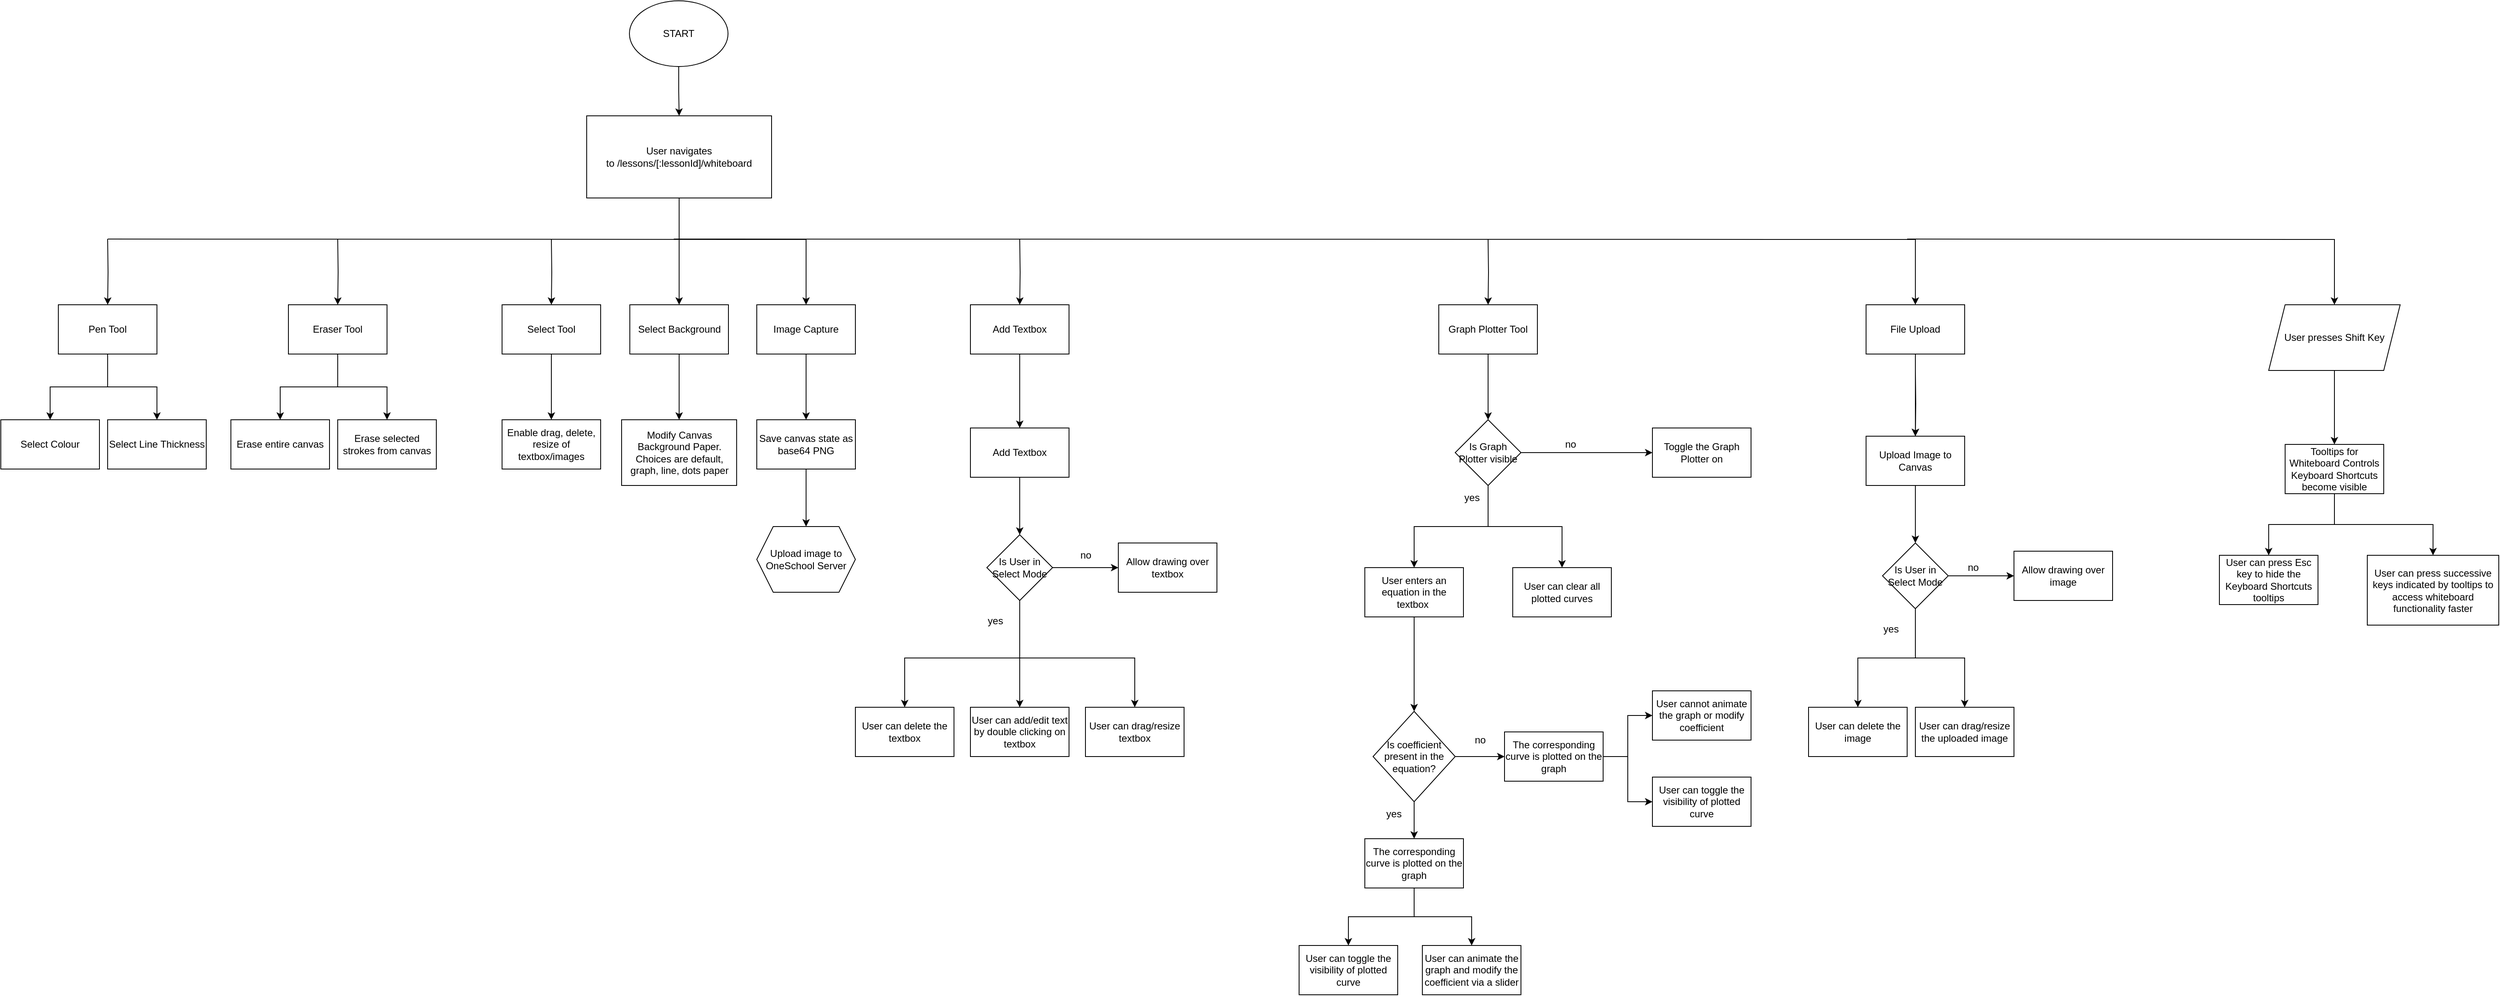 <mxfile version="20.5.3" type="github">
  <diagram id="ocJ2UDWapJ8wmOQib-gG" name="Page-1">
    <mxGraphModel dx="1718" dy="425" grid="1" gridSize="10" guides="1" tooltips="1" connect="1" arrows="1" fold="1" page="1" pageScale="1" pageWidth="850" pageHeight="1100" math="0" shadow="0">
      <root>
        <mxCell id="0" />
        <mxCell id="1" parent="0" />
        <mxCell id="Q4WmJUnaW-gMQN3SoK_--3" value="" style="edgeStyle=orthogonalEdgeStyle;rounded=0;orthogonalLoop=1;jettySize=auto;html=1;" edge="1" parent="1" source="Q4WmJUnaW-gMQN3SoK_--1" target="Q4WmJUnaW-gMQN3SoK_--2">
          <mxGeometry relative="1" as="geometry" />
        </mxCell>
        <mxCell id="Q4WmJUnaW-gMQN3SoK_--1" value="START" style="ellipse;whiteSpace=wrap;html=1;" vertex="1" parent="1">
          <mxGeometry x="365" y="60" width="120" height="80" as="geometry" />
        </mxCell>
        <mxCell id="Q4WmJUnaW-gMQN3SoK_--122" value="" style="edgeStyle=orthogonalEdgeStyle;rounded=0;orthogonalLoop=1;jettySize=auto;html=1;entryX=0.5;entryY=0;entryDx=0;entryDy=0;" edge="1" parent="1" source="Q4WmJUnaW-gMQN3SoK_--2" target="Q4WmJUnaW-gMQN3SoK_--19">
          <mxGeometry relative="1" as="geometry">
            <mxPoint x="425.5" y="380" as="targetPoint" />
          </mxGeometry>
        </mxCell>
        <mxCell id="Q4WmJUnaW-gMQN3SoK_--2" value="User navigates to&amp;nbsp;/lessons/[:lessonId]/whiteboard" style="whiteSpace=wrap;html=1;" vertex="1" parent="1">
          <mxGeometry x="313" y="200" width="225" height="100" as="geometry" />
        </mxCell>
        <mxCell id="Q4WmJUnaW-gMQN3SoK_--25" value="" style="edgeStyle=orthogonalEdgeStyle;rounded=0;orthogonalLoop=1;jettySize=auto;html=1;" edge="1" parent="1" source="Q4WmJUnaW-gMQN3SoK_--16" target="Q4WmJUnaW-gMQN3SoK_--24">
          <mxGeometry relative="1" as="geometry" />
        </mxCell>
        <mxCell id="Q4WmJUnaW-gMQN3SoK_--27" value="" style="edgeStyle=orthogonalEdgeStyle;rounded=0;orthogonalLoop=1;jettySize=auto;html=1;" edge="1" parent="1" source="Q4WmJUnaW-gMQN3SoK_--16" target="Q4WmJUnaW-gMQN3SoK_--26">
          <mxGeometry relative="1" as="geometry" />
        </mxCell>
        <mxCell id="Q4WmJUnaW-gMQN3SoK_--132" value="" style="edgeStyle=orthogonalEdgeStyle;rounded=0;orthogonalLoop=1;jettySize=auto;html=1;" edge="1" parent="1" target="Q4WmJUnaW-gMQN3SoK_--16">
          <mxGeometry relative="1" as="geometry">
            <mxPoint x="-270" y="350" as="sourcePoint" />
          </mxGeometry>
        </mxCell>
        <mxCell id="Q4WmJUnaW-gMQN3SoK_--16" value="Pen Tool" style="rounded=0;whiteSpace=wrap;html=1;" vertex="1" parent="1">
          <mxGeometry x="-330" y="430" width="120" height="60" as="geometry" />
        </mxCell>
        <mxCell id="Q4WmJUnaW-gMQN3SoK_--33" value="" style="edgeStyle=orthogonalEdgeStyle;rounded=0;orthogonalLoop=1;jettySize=auto;html=1;" edge="1" parent="1" source="Q4WmJUnaW-gMQN3SoK_--17" target="Q4WmJUnaW-gMQN3SoK_--32">
          <mxGeometry relative="1" as="geometry" />
        </mxCell>
        <mxCell id="Q4WmJUnaW-gMQN3SoK_--128" value="" style="edgeStyle=orthogonalEdgeStyle;rounded=0;orthogonalLoop=1;jettySize=auto;html=1;" edge="1" parent="1" target="Q4WmJUnaW-gMQN3SoK_--17">
          <mxGeometry relative="1" as="geometry">
            <mxPoint x="270" y="350" as="sourcePoint" />
          </mxGeometry>
        </mxCell>
        <mxCell id="Q4WmJUnaW-gMQN3SoK_--17" value="Select Tool" style="rounded=0;whiteSpace=wrap;html=1;" vertex="1" parent="1">
          <mxGeometry x="210" y="430" width="120" height="60" as="geometry" />
        </mxCell>
        <mxCell id="Q4WmJUnaW-gMQN3SoK_--29" value="" style="edgeStyle=orthogonalEdgeStyle;rounded=0;orthogonalLoop=1;jettySize=auto;html=1;" edge="1" parent="1" source="Q4WmJUnaW-gMQN3SoK_--18" target="Q4WmJUnaW-gMQN3SoK_--28">
          <mxGeometry relative="1" as="geometry" />
        </mxCell>
        <mxCell id="Q4WmJUnaW-gMQN3SoK_--31" value="" style="edgeStyle=orthogonalEdgeStyle;rounded=0;orthogonalLoop=1;jettySize=auto;html=1;" edge="1" parent="1" source="Q4WmJUnaW-gMQN3SoK_--18" target="Q4WmJUnaW-gMQN3SoK_--30">
          <mxGeometry relative="1" as="geometry" />
        </mxCell>
        <mxCell id="Q4WmJUnaW-gMQN3SoK_--130" value="" style="edgeStyle=orthogonalEdgeStyle;rounded=0;orthogonalLoop=1;jettySize=auto;html=1;" edge="1" parent="1" target="Q4WmJUnaW-gMQN3SoK_--18">
          <mxGeometry relative="1" as="geometry">
            <mxPoint x="10" y="350" as="sourcePoint" />
          </mxGeometry>
        </mxCell>
        <mxCell id="Q4WmJUnaW-gMQN3SoK_--18" value="Eraser Tool" style="rounded=0;whiteSpace=wrap;html=1;" vertex="1" parent="1">
          <mxGeometry x="-50" y="430" width="120" height="60" as="geometry" />
        </mxCell>
        <mxCell id="Q4WmJUnaW-gMQN3SoK_--35" value="" style="edgeStyle=orthogonalEdgeStyle;rounded=0;orthogonalLoop=1;jettySize=auto;html=1;" edge="1" parent="1" source="Q4WmJUnaW-gMQN3SoK_--19" target="Q4WmJUnaW-gMQN3SoK_--34">
          <mxGeometry relative="1" as="geometry" />
        </mxCell>
        <mxCell id="Q4WmJUnaW-gMQN3SoK_--19" value="Select Background" style="rounded=0;whiteSpace=wrap;html=1;" vertex="1" parent="1">
          <mxGeometry x="365.5" y="430" width="120" height="60" as="geometry" />
        </mxCell>
        <mxCell id="Q4WmJUnaW-gMQN3SoK_--37" value="" style="edgeStyle=orthogonalEdgeStyle;rounded=0;orthogonalLoop=1;jettySize=auto;html=1;" edge="1" parent="1" source="Q4WmJUnaW-gMQN3SoK_--20" target="Q4WmJUnaW-gMQN3SoK_--36">
          <mxGeometry relative="1" as="geometry" />
        </mxCell>
        <mxCell id="Q4WmJUnaW-gMQN3SoK_--126" value="" style="edgeStyle=orthogonalEdgeStyle;rounded=0;orthogonalLoop=1;jettySize=auto;html=1;" edge="1" parent="1" target="Q4WmJUnaW-gMQN3SoK_--20">
          <mxGeometry relative="1" as="geometry">
            <mxPoint x="-270" y="350" as="sourcePoint" />
          </mxGeometry>
        </mxCell>
        <mxCell id="Q4WmJUnaW-gMQN3SoK_--20" value="Image Capture" style="rounded=0;whiteSpace=wrap;html=1;" vertex="1" parent="1">
          <mxGeometry x="520" y="430" width="120" height="60" as="geometry" />
        </mxCell>
        <mxCell id="Q4WmJUnaW-gMQN3SoK_--39" value="" style="edgeStyle=orthogonalEdgeStyle;rounded=0;orthogonalLoop=1;jettySize=auto;html=1;" edge="1" parent="1" source="Q4WmJUnaW-gMQN3SoK_--21" target="Q4WmJUnaW-gMQN3SoK_--38">
          <mxGeometry relative="1" as="geometry" />
        </mxCell>
        <mxCell id="Q4WmJUnaW-gMQN3SoK_--134" value="" style="edgeStyle=orthogonalEdgeStyle;rounded=0;orthogonalLoop=1;jettySize=auto;html=1;" edge="1" parent="1" target="Q4WmJUnaW-gMQN3SoK_--21">
          <mxGeometry relative="1" as="geometry">
            <mxPoint x="840" y="350" as="sourcePoint" />
          </mxGeometry>
        </mxCell>
        <mxCell id="Q4WmJUnaW-gMQN3SoK_--21" value="Add Textbox" style="rounded=0;whiteSpace=wrap;html=1;" vertex="1" parent="1">
          <mxGeometry x="780" y="430" width="120" height="60" as="geometry" />
        </mxCell>
        <mxCell id="Q4WmJUnaW-gMQN3SoK_--83" value="" style="edgeStyle=orthogonalEdgeStyle;rounded=0;orthogonalLoop=1;jettySize=auto;html=1;" edge="1" parent="1" source="Q4WmJUnaW-gMQN3SoK_--22" target="Q4WmJUnaW-gMQN3SoK_--82">
          <mxGeometry relative="1" as="geometry" />
        </mxCell>
        <mxCell id="Q4WmJUnaW-gMQN3SoK_--136" value="" style="edgeStyle=orthogonalEdgeStyle;rounded=0;orthogonalLoop=1;jettySize=auto;html=1;" edge="1" parent="1" target="Q4WmJUnaW-gMQN3SoK_--22">
          <mxGeometry relative="1" as="geometry">
            <mxPoint x="1410" y="350" as="sourcePoint" />
          </mxGeometry>
        </mxCell>
        <mxCell id="Q4WmJUnaW-gMQN3SoK_--22" value="Graph Plotter Tool" style="rounded=0;whiteSpace=wrap;html=1;" vertex="1" parent="1">
          <mxGeometry x="1350" y="430" width="120" height="60" as="geometry" />
        </mxCell>
        <mxCell id="Q4WmJUnaW-gMQN3SoK_--75" value="" style="edgeStyle=orthogonalEdgeStyle;rounded=0;orthogonalLoop=1;jettySize=auto;html=1;" edge="1" parent="1" source="Q4WmJUnaW-gMQN3SoK_--23" target="Q4WmJUnaW-gMQN3SoK_--64">
          <mxGeometry relative="1" as="geometry" />
        </mxCell>
        <mxCell id="Q4WmJUnaW-gMQN3SoK_--138" value="" style="edgeStyle=orthogonalEdgeStyle;rounded=0;orthogonalLoop=1;jettySize=auto;html=1;" edge="1" parent="1" target="Q4WmJUnaW-gMQN3SoK_--23">
          <mxGeometry relative="1" as="geometry">
            <mxPoint x="419" y="350" as="sourcePoint" />
          </mxGeometry>
        </mxCell>
        <mxCell id="Q4WmJUnaW-gMQN3SoK_--23" value="File Upload" style="rounded=0;whiteSpace=wrap;html=1;" vertex="1" parent="1">
          <mxGeometry x="1870" y="430" width="120" height="60" as="geometry" />
        </mxCell>
        <mxCell id="Q4WmJUnaW-gMQN3SoK_--24" value="Select Colour" style="rounded=0;whiteSpace=wrap;html=1;" vertex="1" parent="1">
          <mxGeometry x="-400" y="570" width="120" height="60" as="geometry" />
        </mxCell>
        <mxCell id="Q4WmJUnaW-gMQN3SoK_--26" value="Select Line Thickness" style="rounded=0;whiteSpace=wrap;html=1;" vertex="1" parent="1">
          <mxGeometry x="-270" y="570" width="120" height="60" as="geometry" />
        </mxCell>
        <mxCell id="Q4WmJUnaW-gMQN3SoK_--28" value="Erase entire canvas" style="rounded=0;whiteSpace=wrap;html=1;" vertex="1" parent="1">
          <mxGeometry x="-120" y="570" width="120" height="60" as="geometry" />
        </mxCell>
        <mxCell id="Q4WmJUnaW-gMQN3SoK_--30" value="Erase selected strokes from canvas" style="rounded=0;whiteSpace=wrap;html=1;" vertex="1" parent="1">
          <mxGeometry x="10" y="570" width="120" height="60" as="geometry" />
        </mxCell>
        <mxCell id="Q4WmJUnaW-gMQN3SoK_--32" value="Enable drag, delete, resize of textbox/images" style="rounded=0;whiteSpace=wrap;html=1;" vertex="1" parent="1">
          <mxGeometry x="210" y="570" width="120" height="60" as="geometry" />
        </mxCell>
        <mxCell id="Q4WmJUnaW-gMQN3SoK_--34" value="Modify Canvas Background Paper. Choices are default, graph, line, dots paper" style="rounded=0;whiteSpace=wrap;html=1;" vertex="1" parent="1">
          <mxGeometry x="355.5" y="570" width="140" height="80" as="geometry" />
        </mxCell>
        <mxCell id="Q4WmJUnaW-gMQN3SoK_--41" value="" style="edgeStyle=orthogonalEdgeStyle;rounded=0;orthogonalLoop=1;jettySize=auto;html=1;" edge="1" parent="1" source="Q4WmJUnaW-gMQN3SoK_--36" target="Q4WmJUnaW-gMQN3SoK_--40">
          <mxGeometry relative="1" as="geometry" />
        </mxCell>
        <mxCell id="Q4WmJUnaW-gMQN3SoK_--36" value="Save canvas state as base64 PNG" style="rounded=0;whiteSpace=wrap;html=1;" vertex="1" parent="1">
          <mxGeometry x="520" y="570" width="120" height="60" as="geometry" />
        </mxCell>
        <mxCell id="Q4WmJUnaW-gMQN3SoK_--45" value="" style="edgeStyle=orthogonalEdgeStyle;rounded=0;orthogonalLoop=1;jettySize=auto;html=1;" edge="1" parent="1" source="Q4WmJUnaW-gMQN3SoK_--38" target="Q4WmJUnaW-gMQN3SoK_--44">
          <mxGeometry relative="1" as="geometry" />
        </mxCell>
        <mxCell id="Q4WmJUnaW-gMQN3SoK_--38" value="Add Textbox" style="rounded=0;whiteSpace=wrap;html=1;" vertex="1" parent="1">
          <mxGeometry x="780" y="580" width="120" height="60" as="geometry" />
        </mxCell>
        <mxCell id="Q4WmJUnaW-gMQN3SoK_--40" value="Upload image to OneSchool Server" style="shape=hexagon;perimeter=hexagonPerimeter2;whiteSpace=wrap;html=1;fixedSize=1;rounded=0;" vertex="1" parent="1">
          <mxGeometry x="520" y="700" width="120" height="80" as="geometry" />
        </mxCell>
        <mxCell id="Q4WmJUnaW-gMQN3SoK_--51" value="" style="edgeStyle=orthogonalEdgeStyle;rounded=0;orthogonalLoop=1;jettySize=auto;html=1;" edge="1" parent="1" source="Q4WmJUnaW-gMQN3SoK_--44" target="Q4WmJUnaW-gMQN3SoK_--50">
          <mxGeometry relative="1" as="geometry" />
        </mxCell>
        <mxCell id="Q4WmJUnaW-gMQN3SoK_--53" value="" style="edgeStyle=orthogonalEdgeStyle;rounded=0;orthogonalLoop=1;jettySize=auto;html=1;" edge="1" parent="1" source="Q4WmJUnaW-gMQN3SoK_--44" target="Q4WmJUnaW-gMQN3SoK_--52">
          <mxGeometry relative="1" as="geometry" />
        </mxCell>
        <mxCell id="Q4WmJUnaW-gMQN3SoK_--44" value="Is User in Select Mode" style="rhombus;whiteSpace=wrap;html=1;rounded=0;" vertex="1" parent="1">
          <mxGeometry x="800" y="710" width="80" height="80" as="geometry" />
        </mxCell>
        <mxCell id="Q4WmJUnaW-gMQN3SoK_--50" value="User can add/edit text by double clicking on textbox" style="whiteSpace=wrap;html=1;rounded=0;" vertex="1" parent="1">
          <mxGeometry x="780" y="920" width="120" height="60" as="geometry" />
        </mxCell>
        <mxCell id="Q4WmJUnaW-gMQN3SoK_--52" value="Allow drawing over textbox" style="whiteSpace=wrap;html=1;rounded=0;" vertex="1" parent="1">
          <mxGeometry x="960" y="720" width="120" height="60" as="geometry" />
        </mxCell>
        <mxCell id="Q4WmJUnaW-gMQN3SoK_--54" value="no&lt;br&gt;" style="text;html=1;align=center;verticalAlign=middle;resizable=0;points=[];autosize=1;strokeColor=none;fillColor=none;" vertex="1" parent="1">
          <mxGeometry x="900" y="720" width="40" height="30" as="geometry" />
        </mxCell>
        <mxCell id="Q4WmJUnaW-gMQN3SoK_--55" value="yes" style="text;html=1;align=center;verticalAlign=middle;resizable=0;points=[];autosize=1;strokeColor=none;fillColor=none;" vertex="1" parent="1">
          <mxGeometry x="790" y="800" width="40" height="30" as="geometry" />
        </mxCell>
        <mxCell id="Q4WmJUnaW-gMQN3SoK_--56" value="User can drag/resize textbox" style="whiteSpace=wrap;html=1;rounded=0;" vertex="1" parent="1">
          <mxGeometry x="920" y="920" width="120" height="60" as="geometry" />
        </mxCell>
        <mxCell id="Q4WmJUnaW-gMQN3SoK_--58" value="User can delete the textbox" style="whiteSpace=wrap;html=1;rounded=0;" vertex="1" parent="1">
          <mxGeometry x="640" y="920" width="120" height="60" as="geometry" />
        </mxCell>
        <mxCell id="Q4WmJUnaW-gMQN3SoK_--60" value="" style="endArrow=classic;html=1;rounded=0;entryX=0.5;entryY=0;entryDx=0;entryDy=0;" edge="1" parent="1" target="Q4WmJUnaW-gMQN3SoK_--56">
          <mxGeometry width="50" height="50" relative="1" as="geometry">
            <mxPoint x="840" y="860" as="sourcePoint" />
            <mxPoint x="890" y="810" as="targetPoint" />
            <Array as="points">
              <mxPoint x="980" y="860" />
            </Array>
          </mxGeometry>
        </mxCell>
        <mxCell id="Q4WmJUnaW-gMQN3SoK_--61" value="" style="endArrow=classic;html=1;rounded=0;entryX=0.5;entryY=0;entryDx=0;entryDy=0;" edge="1" parent="1" target="Q4WmJUnaW-gMQN3SoK_--58">
          <mxGeometry width="50" height="50" relative="1" as="geometry">
            <mxPoint x="840" y="860" as="sourcePoint" />
            <mxPoint x="800" y="840" as="targetPoint" />
            <Array as="points">
              <mxPoint x="700" y="860" />
            </Array>
          </mxGeometry>
        </mxCell>
        <mxCell id="Q4WmJUnaW-gMQN3SoK_--62" value="" style="edgeStyle=orthogonalEdgeStyle;rounded=0;orthogonalLoop=1;jettySize=auto;html=1;" edge="1" parent="1" target="Q4WmJUnaW-gMQN3SoK_--64">
          <mxGeometry relative="1" as="geometry">
            <mxPoint x="1930" y="510" as="sourcePoint" />
          </mxGeometry>
        </mxCell>
        <mxCell id="Q4WmJUnaW-gMQN3SoK_--63" value="" style="edgeStyle=orthogonalEdgeStyle;rounded=0;orthogonalLoop=1;jettySize=auto;html=1;" edge="1" parent="1" source="Q4WmJUnaW-gMQN3SoK_--64" target="Q4WmJUnaW-gMQN3SoK_--66">
          <mxGeometry relative="1" as="geometry" />
        </mxCell>
        <mxCell id="Q4WmJUnaW-gMQN3SoK_--64" value="Upload Image to Canvas" style="rounded=0;whiteSpace=wrap;html=1;" vertex="1" parent="1">
          <mxGeometry x="1870" y="590" width="120" height="60" as="geometry" />
        </mxCell>
        <mxCell id="Q4WmJUnaW-gMQN3SoK_--76" value="" style="edgeStyle=orthogonalEdgeStyle;rounded=0;orthogonalLoop=1;jettySize=auto;html=1;" edge="1" parent="1" source="Q4WmJUnaW-gMQN3SoK_--66" target="Q4WmJUnaW-gMQN3SoK_--68">
          <mxGeometry relative="1" as="geometry" />
        </mxCell>
        <mxCell id="Q4WmJUnaW-gMQN3SoK_--80" value="" style="edgeStyle=orthogonalEdgeStyle;rounded=0;orthogonalLoop=1;jettySize=auto;html=1;" edge="1" parent="1" source="Q4WmJUnaW-gMQN3SoK_--66" target="Q4WmJUnaW-gMQN3SoK_--72">
          <mxGeometry relative="1" as="geometry" />
        </mxCell>
        <mxCell id="Q4WmJUnaW-gMQN3SoK_--81" value="" style="edgeStyle=orthogonalEdgeStyle;rounded=0;orthogonalLoop=1;jettySize=auto;html=1;" edge="1" parent="1" source="Q4WmJUnaW-gMQN3SoK_--66" target="Q4WmJUnaW-gMQN3SoK_--71">
          <mxGeometry relative="1" as="geometry" />
        </mxCell>
        <mxCell id="Q4WmJUnaW-gMQN3SoK_--66" value="Is User in Select Mode" style="rhombus;whiteSpace=wrap;html=1;rounded=0;" vertex="1" parent="1">
          <mxGeometry x="1890" y="720" width="80" height="80" as="geometry" />
        </mxCell>
        <mxCell id="Q4WmJUnaW-gMQN3SoK_--68" value="Allow drawing over image" style="whiteSpace=wrap;html=1;rounded=0;" vertex="1" parent="1">
          <mxGeometry x="2050" y="730" width="120" height="60" as="geometry" />
        </mxCell>
        <mxCell id="Q4WmJUnaW-gMQN3SoK_--70" value="yes" style="text;html=1;align=center;verticalAlign=middle;resizable=0;points=[];autosize=1;strokeColor=none;fillColor=none;" vertex="1" parent="1">
          <mxGeometry x="1880" y="810" width="40" height="30" as="geometry" />
        </mxCell>
        <mxCell id="Q4WmJUnaW-gMQN3SoK_--71" value="User can drag/resize the uploaded image" style="whiteSpace=wrap;html=1;rounded=0;" vertex="1" parent="1">
          <mxGeometry x="1930" y="920" width="120" height="60" as="geometry" />
        </mxCell>
        <mxCell id="Q4WmJUnaW-gMQN3SoK_--72" value="User can delete the image" style="whiteSpace=wrap;html=1;rounded=0;" vertex="1" parent="1">
          <mxGeometry x="1800" y="920" width="120" height="60" as="geometry" />
        </mxCell>
        <mxCell id="Q4WmJUnaW-gMQN3SoK_--77" value="no" style="text;html=1;align=center;verticalAlign=middle;resizable=0;points=[];autosize=1;strokeColor=none;fillColor=none;" vertex="1" parent="1">
          <mxGeometry x="1980" y="735" width="40" height="30" as="geometry" />
        </mxCell>
        <mxCell id="Q4WmJUnaW-gMQN3SoK_--85" value="" style="edgeStyle=orthogonalEdgeStyle;rounded=0;orthogonalLoop=1;jettySize=auto;html=1;" edge="1" parent="1" source="Q4WmJUnaW-gMQN3SoK_--82" target="Q4WmJUnaW-gMQN3SoK_--84">
          <mxGeometry relative="1" as="geometry" />
        </mxCell>
        <mxCell id="Q4WmJUnaW-gMQN3SoK_--93" value="" style="edgeStyle=orthogonalEdgeStyle;rounded=0;orthogonalLoop=1;jettySize=auto;html=1;" edge="1" parent="1" source="Q4WmJUnaW-gMQN3SoK_--82" target="Q4WmJUnaW-gMQN3SoK_--92">
          <mxGeometry relative="1" as="geometry" />
        </mxCell>
        <mxCell id="Q4WmJUnaW-gMQN3SoK_--151" value="" style="edgeStyle=orthogonalEdgeStyle;rounded=0;orthogonalLoop=1;jettySize=auto;html=1;" edge="1" parent="1" source="Q4WmJUnaW-gMQN3SoK_--82" target="Q4WmJUnaW-gMQN3SoK_--150">
          <mxGeometry relative="1" as="geometry" />
        </mxCell>
        <mxCell id="Q4WmJUnaW-gMQN3SoK_--82" value="Is Graph Plotter visible" style="rhombus;whiteSpace=wrap;html=1;rounded=0;" vertex="1" parent="1">
          <mxGeometry x="1370" y="570" width="80" height="80" as="geometry" />
        </mxCell>
        <mxCell id="Q4WmJUnaW-gMQN3SoK_--96" value="" style="edgeStyle=orthogonalEdgeStyle;rounded=0;orthogonalLoop=1;jettySize=auto;html=1;" edge="1" parent="1" source="Q4WmJUnaW-gMQN3SoK_--84" target="Q4WmJUnaW-gMQN3SoK_--95">
          <mxGeometry relative="1" as="geometry" />
        </mxCell>
        <mxCell id="Q4WmJUnaW-gMQN3SoK_--84" value="User enters an equation in the textbox&amp;nbsp;" style="whiteSpace=wrap;html=1;rounded=0;" vertex="1" parent="1">
          <mxGeometry x="1260" y="750" width="120" height="60" as="geometry" />
        </mxCell>
        <mxCell id="Q4WmJUnaW-gMQN3SoK_--113" value="" style="edgeStyle=orthogonalEdgeStyle;rounded=0;orthogonalLoop=1;jettySize=auto;html=1;" edge="1" parent="1" source="Q4WmJUnaW-gMQN3SoK_--86" target="Q4WmJUnaW-gMQN3SoK_--97">
          <mxGeometry relative="1" as="geometry" />
        </mxCell>
        <mxCell id="Q4WmJUnaW-gMQN3SoK_--86" value="The corresponding curve is plotted on the graph" style="whiteSpace=wrap;html=1;rounded=0;" vertex="1" parent="1">
          <mxGeometry x="1430" y="950" width="120" height="60" as="geometry" />
        </mxCell>
        <mxCell id="Q4WmJUnaW-gMQN3SoK_--88" value="yes" style="text;html=1;align=center;verticalAlign=middle;resizable=0;points=[];autosize=1;strokeColor=none;fillColor=none;" vertex="1" parent="1">
          <mxGeometry x="1370" y="650" width="40" height="30" as="geometry" />
        </mxCell>
        <mxCell id="Q4WmJUnaW-gMQN3SoK_--118" value="" style="edgeStyle=orthogonalEdgeStyle;rounded=0;orthogonalLoop=1;jettySize=auto;html=1;" edge="1" parent="1" source="Q4WmJUnaW-gMQN3SoK_--86" target="Q4WmJUnaW-gMQN3SoK_--90">
          <mxGeometry relative="1" as="geometry" />
        </mxCell>
        <mxCell id="Q4WmJUnaW-gMQN3SoK_--90" value="User can toggle the visibility of plotted curve" style="whiteSpace=wrap;html=1;rounded=0;" vertex="1" parent="1">
          <mxGeometry x="1610" y="1005" width="120" height="60" as="geometry" />
        </mxCell>
        <mxCell id="Q4WmJUnaW-gMQN3SoK_--92" value="User can clear all plotted curves" style="whiteSpace=wrap;html=1;rounded=0;" vertex="1" parent="1">
          <mxGeometry x="1440" y="750" width="120" height="60" as="geometry" />
        </mxCell>
        <mxCell id="Q4WmJUnaW-gMQN3SoK_--105" value="" style="edgeStyle=orthogonalEdgeStyle;rounded=0;orthogonalLoop=1;jettySize=auto;html=1;" edge="1" parent="1" source="Q4WmJUnaW-gMQN3SoK_--95" target="Q4WmJUnaW-gMQN3SoK_--100">
          <mxGeometry relative="1" as="geometry" />
        </mxCell>
        <mxCell id="Q4WmJUnaW-gMQN3SoK_--111" value="" style="edgeStyle=orthogonalEdgeStyle;rounded=0;orthogonalLoop=1;jettySize=auto;html=1;" edge="1" parent="1" source="Q4WmJUnaW-gMQN3SoK_--95" target="Q4WmJUnaW-gMQN3SoK_--86">
          <mxGeometry relative="1" as="geometry" />
        </mxCell>
        <mxCell id="Q4WmJUnaW-gMQN3SoK_--95" value="Is coefficient present in the equation?" style="rhombus;whiteSpace=wrap;html=1;rounded=0;" vertex="1" parent="1">
          <mxGeometry x="1270" y="925" width="100" height="110" as="geometry" />
        </mxCell>
        <mxCell id="Q4WmJUnaW-gMQN3SoK_--97" value="User cannot animate the graph or modify coefficient" style="whiteSpace=wrap;html=1;rounded=0;" vertex="1" parent="1">
          <mxGeometry x="1610" y="900" width="120" height="60" as="geometry" />
        </mxCell>
        <mxCell id="Q4WmJUnaW-gMQN3SoK_--108" value="" style="edgeStyle=orthogonalEdgeStyle;rounded=0;orthogonalLoop=1;jettySize=auto;html=1;" edge="1" parent="1" source="Q4WmJUnaW-gMQN3SoK_--100" target="Q4WmJUnaW-gMQN3SoK_--101">
          <mxGeometry relative="1" as="geometry" />
        </mxCell>
        <mxCell id="Q4WmJUnaW-gMQN3SoK_--100" value="The corresponding curve is plotted on the graph" style="whiteSpace=wrap;html=1;rounded=0;" vertex="1" parent="1">
          <mxGeometry x="1260" y="1080" width="120" height="60" as="geometry" />
        </mxCell>
        <mxCell id="Q4WmJUnaW-gMQN3SoK_--101" value="User can toggle the visibility of plotted curve" style="whiteSpace=wrap;html=1;rounded=0;" vertex="1" parent="1">
          <mxGeometry x="1180" y="1210" width="120" height="60" as="geometry" />
        </mxCell>
        <mxCell id="Q4WmJUnaW-gMQN3SoK_--109" value="" style="edgeStyle=orthogonalEdgeStyle;rounded=0;orthogonalLoop=1;jettySize=auto;html=1;" edge="1" parent="1" source="Q4WmJUnaW-gMQN3SoK_--100" target="Q4WmJUnaW-gMQN3SoK_--104">
          <mxGeometry relative="1" as="geometry" />
        </mxCell>
        <mxCell id="Q4WmJUnaW-gMQN3SoK_--104" value="User can animate the graph and modify the coefficient via a slider" style="whiteSpace=wrap;html=1;rounded=0;" vertex="1" parent="1">
          <mxGeometry x="1330" y="1210" width="120" height="60" as="geometry" />
        </mxCell>
        <mxCell id="Q4WmJUnaW-gMQN3SoK_--106" value="yes" style="text;html=1;align=center;verticalAlign=middle;resizable=0;points=[];autosize=1;strokeColor=none;fillColor=none;" vertex="1" parent="1">
          <mxGeometry x="1275" y="1035" width="40" height="30" as="geometry" />
        </mxCell>
        <mxCell id="Q4WmJUnaW-gMQN3SoK_--112" value="no" style="text;html=1;align=center;verticalAlign=middle;resizable=0;points=[];autosize=1;strokeColor=none;fillColor=none;" vertex="1" parent="1">
          <mxGeometry x="1380" y="945" width="40" height="30" as="geometry" />
        </mxCell>
        <mxCell id="Q4WmJUnaW-gMQN3SoK_--143" value="" style="edgeStyle=orthogonalEdgeStyle;rounded=0;orthogonalLoop=1;jettySize=auto;html=1;" edge="1" parent="1" source="Q4WmJUnaW-gMQN3SoK_--141" target="Q4WmJUnaW-gMQN3SoK_--142">
          <mxGeometry relative="1" as="geometry" />
        </mxCell>
        <mxCell id="Q4WmJUnaW-gMQN3SoK_--149" value="" style="edgeStyle=orthogonalEdgeStyle;rounded=0;orthogonalLoop=1;jettySize=auto;html=1;" edge="1" parent="1" target="Q4WmJUnaW-gMQN3SoK_--141">
          <mxGeometry relative="1" as="geometry">
            <mxPoint x="1920" y="350" as="sourcePoint" />
          </mxGeometry>
        </mxCell>
        <mxCell id="Q4WmJUnaW-gMQN3SoK_--141" value="User presses Shift Key" style="shape=parallelogram;perimeter=parallelogramPerimeter;whiteSpace=wrap;html=1;fixedSize=1;" vertex="1" parent="1">
          <mxGeometry x="2360" y="430" width="160" height="80" as="geometry" />
        </mxCell>
        <mxCell id="Q4WmJUnaW-gMQN3SoK_--145" value="" style="edgeStyle=orthogonalEdgeStyle;rounded=0;orthogonalLoop=1;jettySize=auto;html=1;" edge="1" parent="1" source="Q4WmJUnaW-gMQN3SoK_--142" target="Q4WmJUnaW-gMQN3SoK_--144">
          <mxGeometry relative="1" as="geometry" />
        </mxCell>
        <mxCell id="Q4WmJUnaW-gMQN3SoK_--147" value="" style="edgeStyle=orthogonalEdgeStyle;rounded=0;orthogonalLoop=1;jettySize=auto;html=1;" edge="1" parent="1" source="Q4WmJUnaW-gMQN3SoK_--142" target="Q4WmJUnaW-gMQN3SoK_--146">
          <mxGeometry relative="1" as="geometry" />
        </mxCell>
        <mxCell id="Q4WmJUnaW-gMQN3SoK_--142" value="Tooltips for Whiteboard Controls Keyboard Shortcuts become visible" style="whiteSpace=wrap;html=1;" vertex="1" parent="1">
          <mxGeometry x="2380" y="600" width="120" height="60" as="geometry" />
        </mxCell>
        <mxCell id="Q4WmJUnaW-gMQN3SoK_--144" value="User can press Esc key to hide the Keyboard Shortcuts tooltips" style="whiteSpace=wrap;html=1;" vertex="1" parent="1">
          <mxGeometry x="2300" y="735" width="120" height="60" as="geometry" />
        </mxCell>
        <mxCell id="Q4WmJUnaW-gMQN3SoK_--146" value="User can press successive keys indicated by tooltips to access whiteboard functionality faster" style="whiteSpace=wrap;html=1;" vertex="1" parent="1">
          <mxGeometry x="2480" y="735" width="160" height="85" as="geometry" />
        </mxCell>
        <mxCell id="Q4WmJUnaW-gMQN3SoK_--150" value="Toggle the Graph Plotter on" style="whiteSpace=wrap;html=1;rounded=0;" vertex="1" parent="1">
          <mxGeometry x="1610" y="580" width="120" height="60" as="geometry" />
        </mxCell>
        <mxCell id="Q4WmJUnaW-gMQN3SoK_--152" value="no" style="text;html=1;align=center;verticalAlign=middle;resizable=0;points=[];autosize=1;strokeColor=none;fillColor=none;" vertex="1" parent="1">
          <mxGeometry x="1490" y="585" width="40" height="30" as="geometry" />
        </mxCell>
      </root>
    </mxGraphModel>
  </diagram>
</mxfile>

